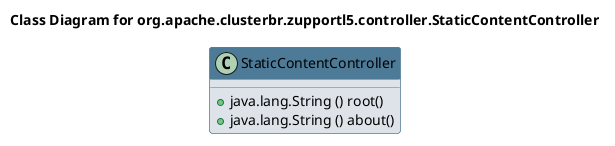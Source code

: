 @startuml 
skinparam class { 
 BackgroundColor #DEE3E9 
 ArrowColor #4D7A97 
 BorderColor #4D7A97 
}
left to right direction 
title Class Diagram for org.apache.clusterbr.zupportl5.controller.StaticContentController
skinparam titleBackgroundColor White
skinparam classHeaderBackgroundColor #4D7A97 
skinparam stereotypeCBackgroundColor #F8981D 

class StaticContentController {
 + java.lang.String () root()
 + java.lang.String () about()
}
@enduml